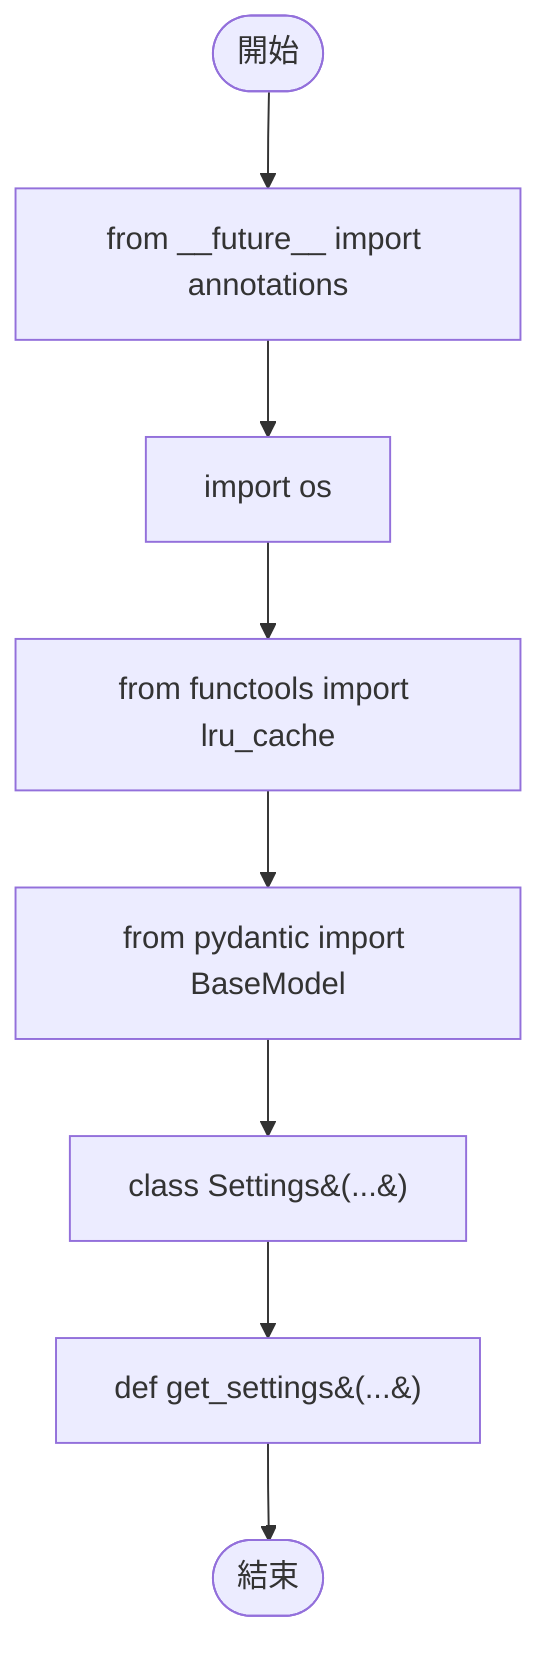 flowchart TB
    n1([開始])
    n2([結束])
    n3[from __future__ import annotations]
    n4[import os]
    n5[from functools import lru_cache]
    n6[from pydantic import BaseModel]
    n7[class Settings&#40;...&#41;]
    n8[def get_settings&#40;...&#41;]
    n1 --> n3
    n3 --> n4
    n4 --> n5
    n5 --> n6
    n6 --> n7
    n7 --> n8
    n8 --> n2